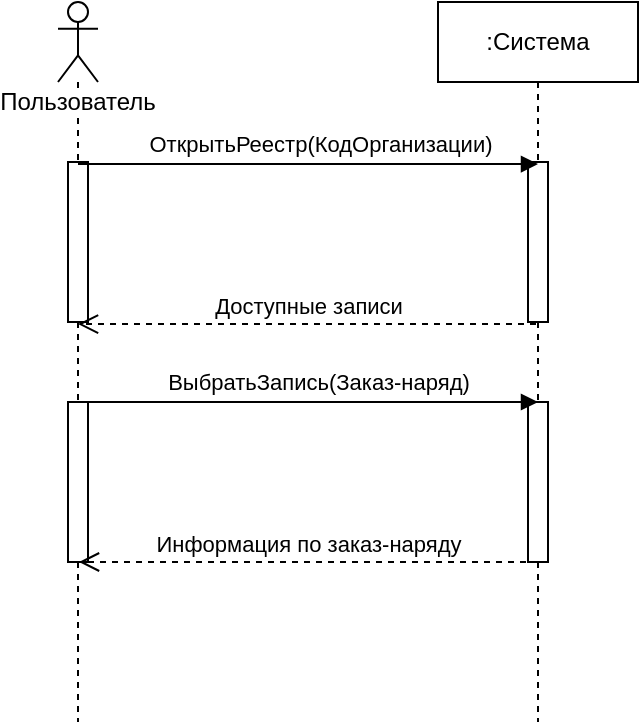 <mxfile version="10.8.0" type="device"><diagram id="el6F_ipP6yPFC3azk3Fg" name="Page-1"><mxGraphModel dx="898" dy="627" grid="1" gridSize="10" guides="1" tooltips="1" connect="1" arrows="1" fold="1" page="1" pageScale="1" pageWidth="827" pageHeight="1169" math="0" shadow="0"><root><mxCell id="0"/><mxCell id="1" parent="0"/><mxCell id="zbfiM8aMMktxImV4K2Wc-4" value="Пользователь" style="shape=umlLifeline;participant=umlActor;perimeter=lifelinePerimeter;whiteSpace=wrap;html=1;container=1;collapsible=0;recursiveResize=0;verticalAlign=top;spacingTop=36;labelBackgroundColor=#ffffff;outlineConnect=0;" parent="1" vertex="1"><mxGeometry x="110" width="20" height="360" as="geometry"/></mxCell><mxCell id="zbfiM8aMMktxImV4K2Wc-10" value="" style="html=1;points=[];perimeter=orthogonalPerimeter;" parent="zbfiM8aMMktxImV4K2Wc-4" vertex="1"><mxGeometry x="5" y="80" width="10" height="80" as="geometry"/></mxCell><mxCell id="zbfiM8aMMktxImV4K2Wc-13" value="" style="html=1;points=[];perimeter=orthogonalPerimeter;" parent="zbfiM8aMMktxImV4K2Wc-4" vertex="1"><mxGeometry x="5" y="200" width="10" height="80" as="geometry"/></mxCell><mxCell id="zbfiM8aMMktxImV4K2Wc-5" value=":Система" style="shape=umlLifeline;perimeter=lifelinePerimeter;whiteSpace=wrap;html=1;container=1;collapsible=0;recursiveResize=0;outlineConnect=0;" parent="1" vertex="1"><mxGeometry x="300" width="100" height="360" as="geometry"/></mxCell><mxCell id="zbfiM8aMMktxImV4K2Wc-6" value="" style="html=1;points=[];perimeter=orthogonalPerimeter;" parent="zbfiM8aMMktxImV4K2Wc-5" vertex="1"><mxGeometry x="45" y="80" width="10" height="80" as="geometry"/></mxCell><mxCell id="zbfiM8aMMktxImV4K2Wc-12" value="" style="html=1;points=[];perimeter=orthogonalPerimeter;" parent="zbfiM8aMMktxImV4K2Wc-5" vertex="1"><mxGeometry x="45" y="200" width="10" height="80" as="geometry"/></mxCell><mxCell id="zbfiM8aMMktxImV4K2Wc-8" value="ОткрытьРеестр(КодОрганизации)" style="html=1;verticalAlign=bottom;endArrow=block;entryX=0.5;entryY=0.013;entryDx=0;entryDy=0;entryPerimeter=0;" parent="1" source="zbfiM8aMMktxImV4K2Wc-4" target="zbfiM8aMMktxImV4K2Wc-6" edge="1"><mxGeometry x="0.046" y="1" relative="1" as="geometry"><mxPoint x="540" y="260" as="sourcePoint"/><mxPoint as="offset"/></mxGeometry></mxCell><mxCell id="zbfiM8aMMktxImV4K2Wc-11" value="Доступные записи" style="html=1;verticalAlign=bottom;endArrow=open;dashed=1;endSize=8;exitX=0.4;exitY=1.013;exitDx=0;exitDy=0;exitPerimeter=0;" parent="1" source="zbfiM8aMMktxImV4K2Wc-6" target="zbfiM8aMMktxImV4K2Wc-4" edge="1"><mxGeometry relative="1" as="geometry"><mxPoint x="200" y="149" as="targetPoint"/><mxPoint x="270" y="149" as="sourcePoint"/></mxGeometry></mxCell><mxCell id="zbfiM8aMMktxImV4K2Wc-14" value="ВыбратьЗапись(Заказ-наряд)" style="html=1;verticalAlign=bottom;endArrow=block;entryX=0.5;entryY=0.013;entryDx=0;entryDy=0;entryPerimeter=0;" parent="1" edge="1"><mxGeometry x="0.046" y="1" relative="1" as="geometry"><mxPoint x="119.5" y="200" as="sourcePoint"/><mxPoint x="350" y="200" as="targetPoint"/><mxPoint as="offset"/></mxGeometry></mxCell><mxCell id="zbfiM8aMMktxImV4K2Wc-15" value="Информация по заказ-наряду" style="html=1;verticalAlign=bottom;endArrow=open;dashed=1;endSize=8;exitX=0.4;exitY=1.013;exitDx=0;exitDy=0;exitPerimeter=0;" parent="1" edge="1"><mxGeometry relative="1" as="geometry"><mxPoint x="120.5" y="280" as="targetPoint"/><mxPoint x="350" y="280" as="sourcePoint"/></mxGeometry></mxCell></root></mxGraphModel></diagram></mxfile>